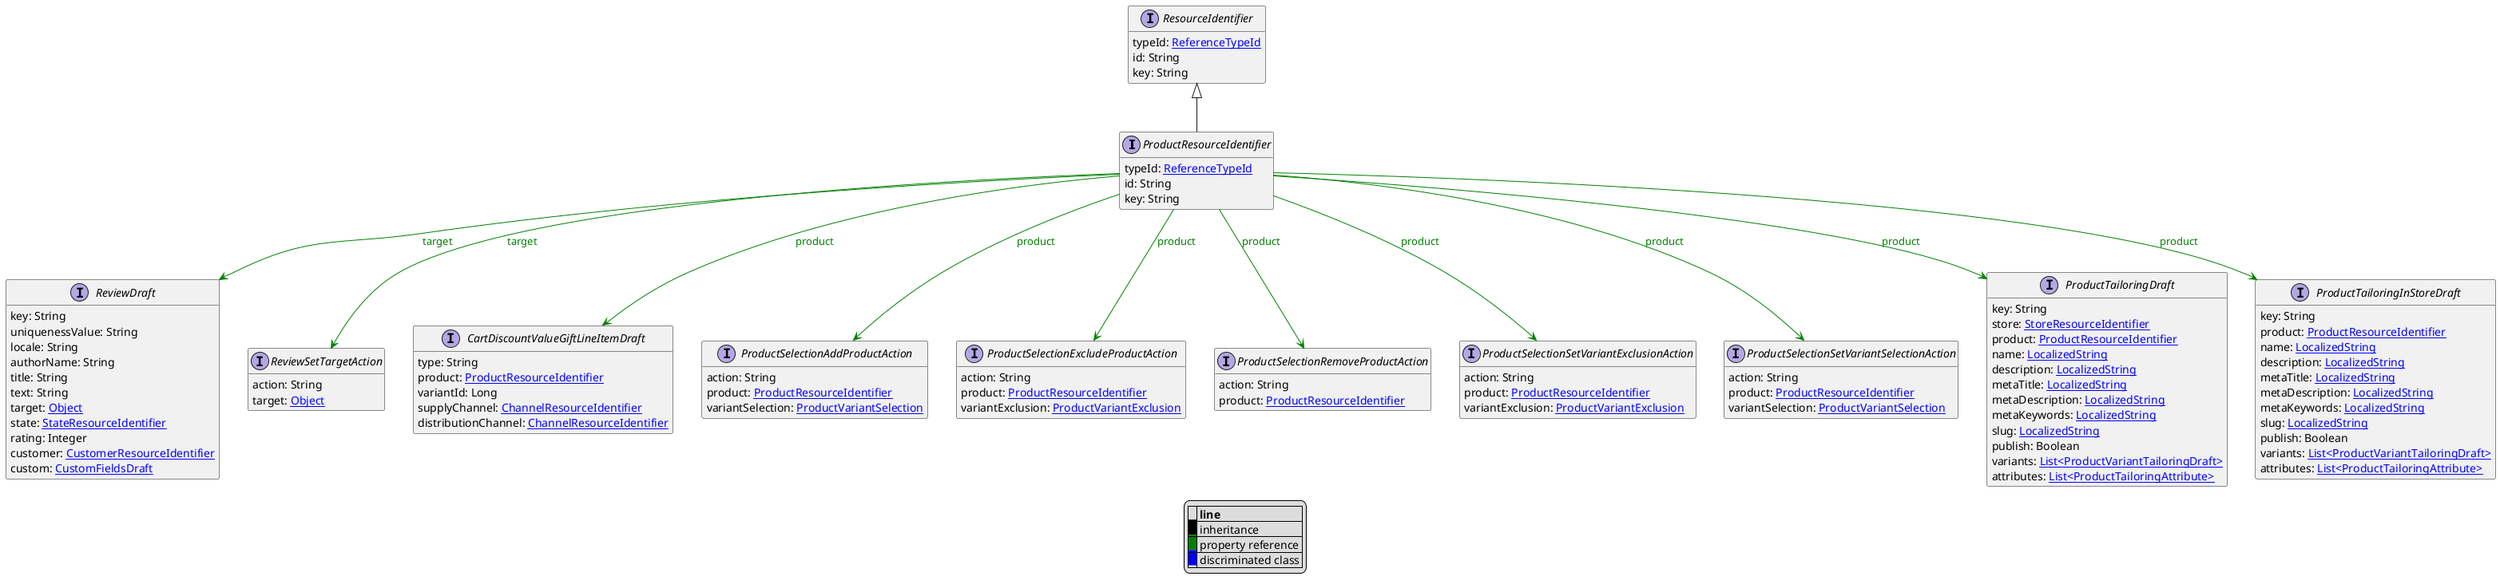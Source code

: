 @startuml

hide empty fields
hide empty methods
legend
|= |= line |
|<back:black>   </back>| inheritance |
|<back:green>   </back>| property reference |
|<back:blue>   </back>| discriminated class |
endlegend
interface ProductResourceIdentifier [[ProductResourceIdentifier.svg]] extends ResourceIdentifier {
    typeId: [[ReferenceTypeId.svg ReferenceTypeId]]
    id: String
    key: String
}
interface ResourceIdentifier [[ResourceIdentifier.svg]]  {
    typeId: [[ReferenceTypeId.svg ReferenceTypeId]]
    id: String
    key: String
}


interface ReviewDraft [[ReviewDraft.svg]]  {
    key: String
    uniquenessValue: String
    locale: String
    authorName: String
    title: String
    text: String
    target: [[Object.svg Object]]
    state: [[StateResourceIdentifier.svg StateResourceIdentifier]]
    rating: Integer
    customer: [[CustomerResourceIdentifier.svg CustomerResourceIdentifier]]
    custom: [[CustomFieldsDraft.svg CustomFieldsDraft]]
}
interface ReviewSetTargetAction [[ReviewSetTargetAction.svg]]  {
    action: String
    target: [[Object.svg Object]]
}
interface CartDiscountValueGiftLineItemDraft [[CartDiscountValueGiftLineItemDraft.svg]]  {
    type: String
    product: [[ProductResourceIdentifier.svg ProductResourceIdentifier]]
    variantId: Long
    supplyChannel: [[ChannelResourceIdentifier.svg ChannelResourceIdentifier]]
    distributionChannel: [[ChannelResourceIdentifier.svg ChannelResourceIdentifier]]
}
interface ProductSelectionAddProductAction [[ProductSelectionAddProductAction.svg]]  {
    action: String
    product: [[ProductResourceIdentifier.svg ProductResourceIdentifier]]
    variantSelection: [[ProductVariantSelection.svg ProductVariantSelection]]
}
interface ProductSelectionExcludeProductAction [[ProductSelectionExcludeProductAction.svg]]  {
    action: String
    product: [[ProductResourceIdentifier.svg ProductResourceIdentifier]]
    variantExclusion: [[ProductVariantExclusion.svg ProductVariantExclusion]]
}
interface ProductSelectionRemoveProductAction [[ProductSelectionRemoveProductAction.svg]]  {
    action: String
    product: [[ProductResourceIdentifier.svg ProductResourceIdentifier]]
}
interface ProductSelectionSetVariantExclusionAction [[ProductSelectionSetVariantExclusionAction.svg]]  {
    action: String
    product: [[ProductResourceIdentifier.svg ProductResourceIdentifier]]
    variantExclusion: [[ProductVariantExclusion.svg ProductVariantExclusion]]
}
interface ProductSelectionSetVariantSelectionAction [[ProductSelectionSetVariantSelectionAction.svg]]  {
    action: String
    product: [[ProductResourceIdentifier.svg ProductResourceIdentifier]]
    variantSelection: [[ProductVariantSelection.svg ProductVariantSelection]]
}
interface ProductTailoringDraft [[ProductTailoringDraft.svg]]  {
    key: String
    store: [[StoreResourceIdentifier.svg StoreResourceIdentifier]]
    product: [[ProductResourceIdentifier.svg ProductResourceIdentifier]]
    name: [[LocalizedString.svg LocalizedString]]
    description: [[LocalizedString.svg LocalizedString]]
    metaTitle: [[LocalizedString.svg LocalizedString]]
    metaDescription: [[LocalizedString.svg LocalizedString]]
    metaKeywords: [[LocalizedString.svg LocalizedString]]
    slug: [[LocalizedString.svg LocalizedString]]
    publish: Boolean
    variants: [[ProductVariantTailoringDraft.svg List<ProductVariantTailoringDraft>]]
    attributes: [[ProductTailoringAttribute.svg List<ProductTailoringAttribute>]]
}
interface ProductTailoringInStoreDraft [[ProductTailoringInStoreDraft.svg]]  {
    key: String
    product: [[ProductResourceIdentifier.svg ProductResourceIdentifier]]
    name: [[LocalizedString.svg LocalizedString]]
    description: [[LocalizedString.svg LocalizedString]]
    metaTitle: [[LocalizedString.svg LocalizedString]]
    metaDescription: [[LocalizedString.svg LocalizedString]]
    metaKeywords: [[LocalizedString.svg LocalizedString]]
    slug: [[LocalizedString.svg LocalizedString]]
    publish: Boolean
    variants: [[ProductVariantTailoringDraft.svg List<ProductVariantTailoringDraft>]]
    attributes: [[ProductTailoringAttribute.svg List<ProductTailoringAttribute>]]
}

ProductResourceIdentifier --> ReviewDraft #green;text:green : "target"
ProductResourceIdentifier --> ReviewSetTargetAction #green;text:green : "target"
ProductResourceIdentifier --> CartDiscountValueGiftLineItemDraft #green;text:green : "product"
ProductResourceIdentifier --> ProductSelectionAddProductAction #green;text:green : "product"
ProductResourceIdentifier --> ProductSelectionExcludeProductAction #green;text:green : "product"
ProductResourceIdentifier --> ProductSelectionRemoveProductAction #green;text:green : "product"
ProductResourceIdentifier --> ProductSelectionSetVariantExclusionAction #green;text:green : "product"
ProductResourceIdentifier --> ProductSelectionSetVariantSelectionAction #green;text:green : "product"
ProductResourceIdentifier --> ProductTailoringDraft #green;text:green : "product"
ProductResourceIdentifier --> ProductTailoringInStoreDraft #green;text:green : "product"
@enduml
